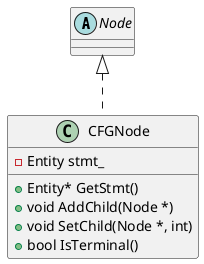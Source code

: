 @startuml

abstract class Node
class CFGNode {
    -Entity stmt_
    +Entity* GetStmt()
    +void AddChild(Node *)
    +void SetChild(Node *, int)
    +bool IsTerminal()
}

CFGNode .up.|> Node

@enduml